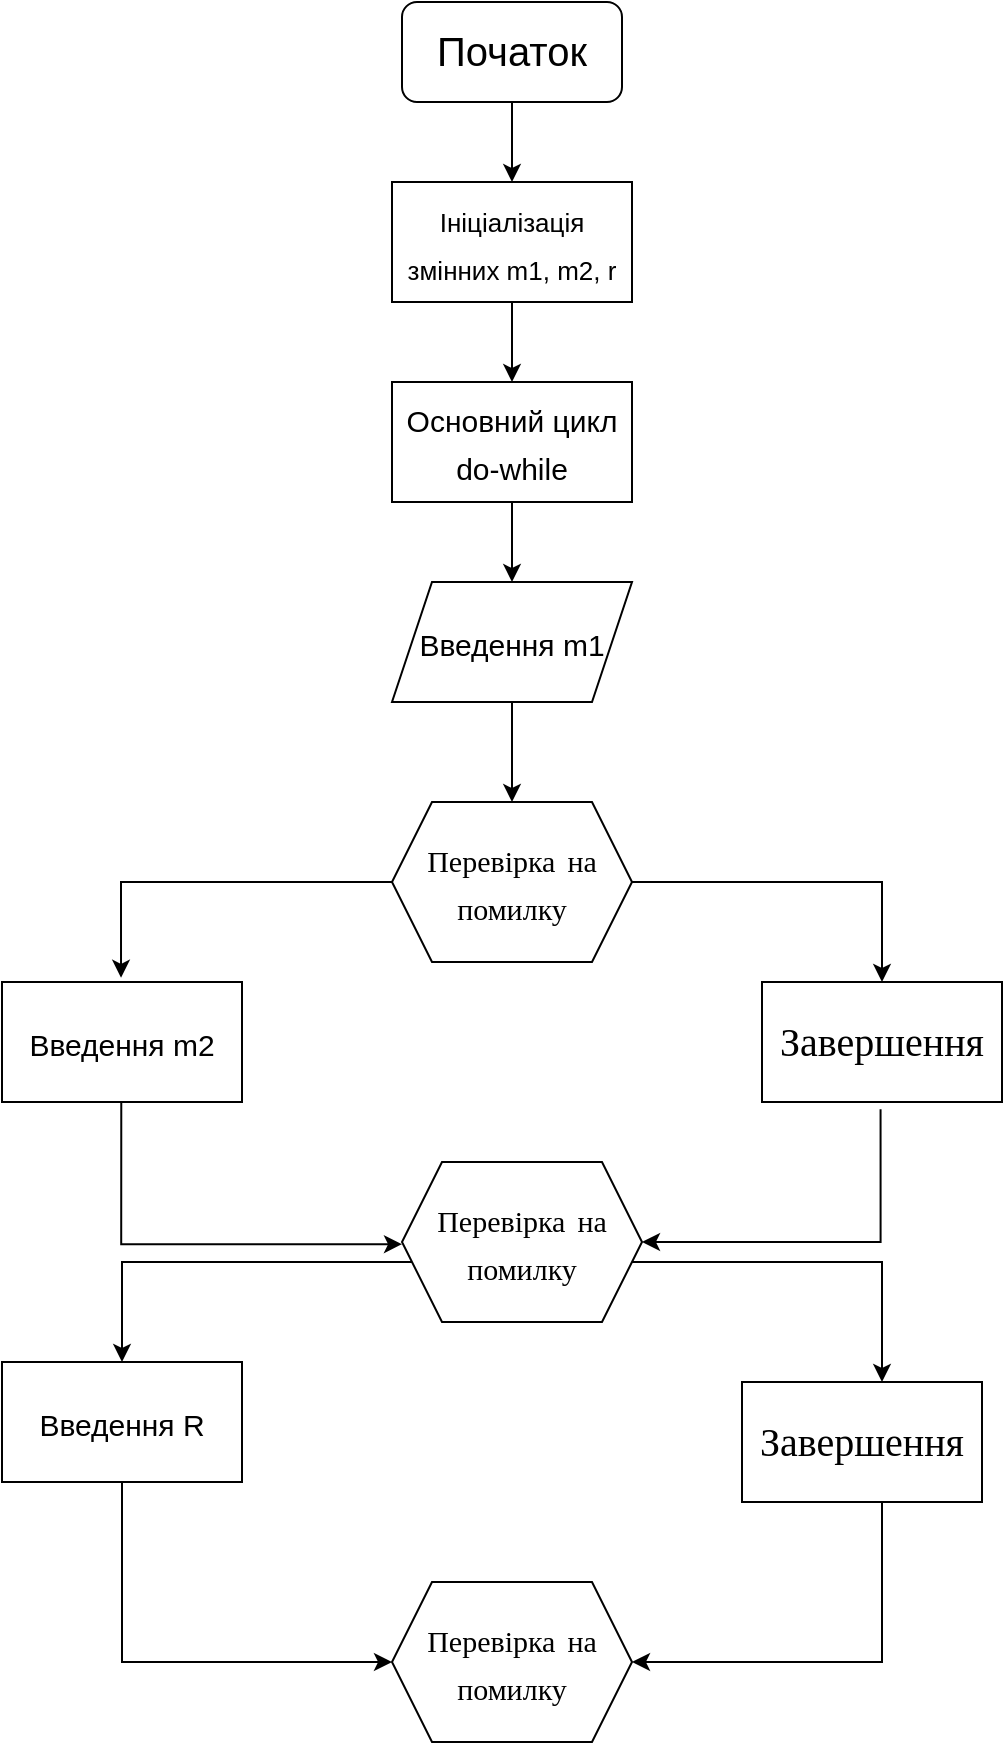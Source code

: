 <mxfile version="21.8.0" type="github">
  <diagram id="C5RBs43oDa-KdzZeNtuy" name="Page-1">
    <mxGraphModel dx="1170" dy="1133" grid="1" gridSize="10" guides="1" tooltips="1" connect="1" arrows="1" fold="1" page="0" pageScale="1" pageWidth="827" pageHeight="1169" math="0" shadow="0">
      <root>
        <mxCell id="WIyWlLk6GJQsqaUBKTNV-0" />
        <mxCell id="WIyWlLk6GJQsqaUBKTNV-1" parent="WIyWlLk6GJQsqaUBKTNV-0" />
        <mxCell id="ciXfzytu2ipYOKKYLOWv-5" style="edgeStyle=orthogonalEdgeStyle;rounded=0;hachureGap=4;orthogonalLoop=1;jettySize=auto;html=1;fontFamily=Architects Daughter;fontSource=https%3A%2F%2Ffonts.googleapis.com%2Fcss%3Ffamily%3DArchitects%2BDaughter;fontSize=16;" edge="1" parent="WIyWlLk6GJQsqaUBKTNV-1" source="ciXfzytu2ipYOKKYLOWv-3" target="ciXfzytu2ipYOKKYLOWv-4">
          <mxGeometry relative="1" as="geometry" />
        </mxCell>
        <mxCell id="ciXfzytu2ipYOKKYLOWv-3" value="&lt;font face=&quot;Helvetica&quot;&gt;Початок&lt;/font&gt;" style="rounded=1;whiteSpace=wrap;html=1;hachureGap=4;fontFamily=Architects Daughter;fontSource=https%3A%2F%2Ffonts.googleapis.com%2Fcss%3Ffamily%3DArchitects%2BDaughter;fontSize=20;" vertex="1" parent="WIyWlLk6GJQsqaUBKTNV-1">
          <mxGeometry x="380" y="-40" width="110" height="50" as="geometry" />
        </mxCell>
        <mxCell id="ciXfzytu2ipYOKKYLOWv-7" style="edgeStyle=orthogonalEdgeStyle;rounded=0;hachureGap=4;orthogonalLoop=1;jettySize=auto;html=1;fontFamily=Architects Daughter;fontSource=https%3A%2F%2Ffonts.googleapis.com%2Fcss%3Ffamily%3DArchitects%2BDaughter;fontSize=16;" edge="1" parent="WIyWlLk6GJQsqaUBKTNV-1" source="ciXfzytu2ipYOKKYLOWv-4" target="ciXfzytu2ipYOKKYLOWv-6">
          <mxGeometry relative="1" as="geometry" />
        </mxCell>
        <mxCell id="ciXfzytu2ipYOKKYLOWv-4" value="&lt;font style=&quot;font-size: 13px;&quot; face=&quot;Helvetica&quot;&gt;Ініціалізація змінних m1, m2, r&lt;/font&gt;" style="rounded=0;whiteSpace=wrap;html=1;hachureGap=4;fontFamily=Architects Daughter;fontSource=https%3A%2F%2Ffonts.googleapis.com%2Fcss%3Ffamily%3DArchitects%2BDaughter;fontSize=20;" vertex="1" parent="WIyWlLk6GJQsqaUBKTNV-1">
          <mxGeometry x="375" y="50" width="120" height="60" as="geometry" />
        </mxCell>
        <mxCell id="ciXfzytu2ipYOKKYLOWv-10" style="edgeStyle=orthogonalEdgeStyle;rounded=0;hachureGap=4;orthogonalLoop=1;jettySize=auto;html=1;fontFamily=Architects Daughter;fontSource=https%3A%2F%2Ffonts.googleapis.com%2Fcss%3Ffamily%3DArchitects%2BDaughter;fontSize=16;" edge="1" parent="WIyWlLk6GJQsqaUBKTNV-1" source="ciXfzytu2ipYOKKYLOWv-6" target="ciXfzytu2ipYOKKYLOWv-8">
          <mxGeometry relative="1" as="geometry" />
        </mxCell>
        <mxCell id="ciXfzytu2ipYOKKYLOWv-6" value="&lt;font face=&quot;Helvetica&quot; style=&quot;font-size: 15px;&quot;&gt;Основний цикл do-while&lt;/font&gt;" style="rounded=0;whiteSpace=wrap;html=1;hachureGap=4;fontFamily=Architects Daughter;fontSource=https%3A%2F%2Ffonts.googleapis.com%2Fcss%3Ffamily%3DArchitects%2BDaughter;fontSize=20;" vertex="1" parent="WIyWlLk6GJQsqaUBKTNV-1">
          <mxGeometry x="375" y="150" width="120" height="60" as="geometry" />
        </mxCell>
        <mxCell id="ciXfzytu2ipYOKKYLOWv-15" style="edgeStyle=orthogonalEdgeStyle;rounded=0;hachureGap=4;orthogonalLoop=1;jettySize=auto;html=1;fontFamily=Architects Daughter;fontSource=https%3A%2F%2Ffonts.googleapis.com%2Fcss%3Ffamily%3DArchitects%2BDaughter;fontSize=16;" edge="1" parent="WIyWlLk6GJQsqaUBKTNV-1" source="ciXfzytu2ipYOKKYLOWv-8" target="ciXfzytu2ipYOKKYLOWv-13">
          <mxGeometry relative="1" as="geometry" />
        </mxCell>
        <mxCell id="ciXfzytu2ipYOKKYLOWv-8" value="&lt;font face=&quot;Helvetica&quot; style=&quot;font-size: 15px;&quot;&gt;Введення m1&lt;/font&gt;" style="shape=parallelogram;perimeter=parallelogramPerimeter;whiteSpace=wrap;html=1;fixedSize=1;hachureGap=4;fontFamily=Architects Daughter;fontSource=https%3A%2F%2Ffonts.googleapis.com%2Fcss%3Ffamily%3DArchitects%2BDaughter;fontSize=20;" vertex="1" parent="WIyWlLk6GJQsqaUBKTNV-1">
          <mxGeometry x="375" y="250" width="120" height="60" as="geometry" />
        </mxCell>
        <mxCell id="ciXfzytu2ipYOKKYLOWv-29" style="edgeStyle=orthogonalEdgeStyle;rounded=0;hachureGap=4;orthogonalLoop=1;jettySize=auto;html=1;entryX=0.5;entryY=0;entryDx=0;entryDy=0;fontFamily=Architects Daughter;fontSource=https%3A%2F%2Ffonts.googleapis.com%2Fcss%3Ffamily%3DArchitects%2BDaughter;fontSize=16;" edge="1" parent="WIyWlLk6GJQsqaUBKTNV-1" source="ciXfzytu2ipYOKKYLOWv-13" target="ciXfzytu2ipYOKKYLOWv-28">
          <mxGeometry relative="1" as="geometry" />
        </mxCell>
        <mxCell id="ciXfzytu2ipYOKKYLOWv-13" value="&lt;font style=&quot;font-size: 15px;&quot;&gt;Перевірка на помилку&lt;/font&gt;" style="shape=hexagon;perimeter=hexagonPerimeter2;whiteSpace=wrap;html=1;fixedSize=1;hachureGap=4;fontFamily=Architects Daughter;fontSource=https%3A%2F%2Ffonts.googleapis.com%2Fcss%3Ffamily%3DArchitects%2BDaughter;fontSize=20;" vertex="1" parent="WIyWlLk6GJQsqaUBKTNV-1">
          <mxGeometry x="375" y="360" width="120" height="80" as="geometry" />
        </mxCell>
        <mxCell id="ciXfzytu2ipYOKKYLOWv-28" value="Завершення" style="rounded=0;whiteSpace=wrap;html=1;hachureGap=4;fontFamily=Architects Daughter;fontSource=https%3A%2F%2Ffonts.googleapis.com%2Fcss%3Ffamily%3DArchitects%2BDaughter;fontSize=20;" vertex="1" parent="WIyWlLk6GJQsqaUBKTNV-1">
          <mxGeometry x="560" y="450" width="120" height="60" as="geometry" />
        </mxCell>
        <mxCell id="ciXfzytu2ipYOKKYLOWv-30" value="&lt;font style=&quot;font-size: 15px;&quot; face=&quot;Helvetica&quot;&gt;Введення m2&lt;/font&gt;" style="rounded=0;whiteSpace=wrap;html=1;hachureGap=4;fontFamily=Architects Daughter;fontSource=https%3A%2F%2Ffonts.googleapis.com%2Fcss%3Ffamily%3DArchitects%2BDaughter;fontSize=20;" vertex="1" parent="WIyWlLk6GJQsqaUBKTNV-1">
          <mxGeometry x="180" y="450" width="120" height="60" as="geometry" />
        </mxCell>
        <mxCell id="ciXfzytu2ipYOKKYLOWv-33" style="edgeStyle=orthogonalEdgeStyle;rounded=0;hachureGap=4;orthogonalLoop=1;jettySize=auto;html=1;entryX=0.496;entryY=-0.035;entryDx=0;entryDy=0;entryPerimeter=0;fontFamily=Architects Daughter;fontSource=https%3A%2F%2Ffonts.googleapis.com%2Fcss%3Ffamily%3DArchitects%2BDaughter;fontSize=16;" edge="1" parent="WIyWlLk6GJQsqaUBKTNV-1" source="ciXfzytu2ipYOKKYLOWv-13" target="ciXfzytu2ipYOKKYLOWv-30">
          <mxGeometry relative="1" as="geometry" />
        </mxCell>
        <mxCell id="ciXfzytu2ipYOKKYLOWv-36" style="edgeStyle=orthogonalEdgeStyle;rounded=0;hachureGap=4;orthogonalLoop=1;jettySize=auto;html=1;entryX=0.003;entryY=0.685;entryDx=0;entryDy=0;entryPerimeter=0;fontFamily=Architects Daughter;fontSource=https%3A%2F%2Ffonts.googleapis.com%2Fcss%3Ffamily%3DArchitects%2BDaughter;fontSize=16;" edge="1" parent="WIyWlLk6GJQsqaUBKTNV-1">
          <mxGeometry relative="1" as="geometry">
            <mxPoint x="239.64" y="510" as="sourcePoint" />
            <mxPoint x="380.0" y="581.1" as="targetPoint" />
            <Array as="points">
              <mxPoint x="239.64" y="581" />
            </Array>
          </mxGeometry>
        </mxCell>
        <mxCell id="ciXfzytu2ipYOKKYLOWv-63" style="edgeStyle=orthogonalEdgeStyle;rounded=0;hachureGap=4;orthogonalLoop=1;jettySize=auto;html=1;entryX=1;entryY=0.5;entryDx=0;entryDy=0;fontFamily=Architects Daughter;fontSource=https%3A%2F%2Ffonts.googleapis.com%2Fcss%3Ffamily%3DArchitects%2BDaughter;fontSize=16;" edge="1" parent="WIyWlLk6GJQsqaUBKTNV-1" source="ciXfzytu2ipYOKKYLOWv-39" target="ciXfzytu2ipYOKKYLOWv-61">
          <mxGeometry relative="1" as="geometry">
            <Array as="points">
              <mxPoint x="620" y="790" />
            </Array>
          </mxGeometry>
        </mxCell>
        <mxCell id="ciXfzytu2ipYOKKYLOWv-39" value="Завершення" style="rounded=0;whiteSpace=wrap;html=1;hachureGap=4;fontFamily=Architects Daughter;fontSource=https%3A%2F%2Ffonts.googleapis.com%2Fcss%3Ffamily%3DArchitects%2BDaughter;fontSize=20;" vertex="1" parent="WIyWlLk6GJQsqaUBKTNV-1">
          <mxGeometry x="550" y="650" width="120" height="60" as="geometry" />
        </mxCell>
        <mxCell id="ciXfzytu2ipYOKKYLOWv-62" style="edgeStyle=orthogonalEdgeStyle;rounded=0;hachureGap=4;orthogonalLoop=1;jettySize=auto;html=1;entryX=0;entryY=0.5;entryDx=0;entryDy=0;fontFamily=Architects Daughter;fontSource=https%3A%2F%2Ffonts.googleapis.com%2Fcss%3Ffamily%3DArchitects%2BDaughter;fontSize=16;" edge="1" parent="WIyWlLk6GJQsqaUBKTNV-1" source="ciXfzytu2ipYOKKYLOWv-40" target="ciXfzytu2ipYOKKYLOWv-61">
          <mxGeometry relative="1" as="geometry">
            <Array as="points">
              <mxPoint x="240" y="790" />
            </Array>
          </mxGeometry>
        </mxCell>
        <mxCell id="ciXfzytu2ipYOKKYLOWv-40" value="&lt;font style=&quot;font-size: 15px;&quot; face=&quot;Helvetica&quot;&gt;Введення R&lt;/font&gt;" style="rounded=0;whiteSpace=wrap;html=1;hachureGap=4;fontFamily=Architects Daughter;fontSource=https%3A%2F%2Ffonts.googleapis.com%2Fcss%3Ffamily%3DArchitects%2BDaughter;fontSize=20;" vertex="1" parent="WIyWlLk6GJQsqaUBKTNV-1">
          <mxGeometry x="180" y="640" width="120" height="60" as="geometry" />
        </mxCell>
        <mxCell id="ciXfzytu2ipYOKKYLOWv-53" style="edgeStyle=orthogonalEdgeStyle;rounded=0;hachureGap=4;orthogonalLoop=1;jettySize=auto;html=1;fontFamily=Architects Daughter;fontSource=https%3A%2F%2Ffonts.googleapis.com%2Fcss%3Ffamily%3DArchitects%2BDaughter;fontSize=16;" edge="1" parent="WIyWlLk6GJQsqaUBKTNV-1" source="ciXfzytu2ipYOKKYLOWv-52">
          <mxGeometry relative="1" as="geometry">
            <mxPoint x="240" y="640" as="targetPoint" />
            <Array as="points">
              <mxPoint x="240" y="590" />
            </Array>
          </mxGeometry>
        </mxCell>
        <mxCell id="ciXfzytu2ipYOKKYLOWv-54" style="edgeStyle=orthogonalEdgeStyle;rounded=0;hachureGap=4;orthogonalLoop=1;jettySize=auto;html=1;fontFamily=Architects Daughter;fontSource=https%3A%2F%2Ffonts.googleapis.com%2Fcss%3Ffamily%3DArchitects%2BDaughter;fontSize=16;" edge="1" parent="WIyWlLk6GJQsqaUBKTNV-1" source="ciXfzytu2ipYOKKYLOWv-52">
          <mxGeometry relative="1" as="geometry">
            <mxPoint x="620" y="650" as="targetPoint" />
            <Array as="points">
              <mxPoint x="620" y="590" />
            </Array>
          </mxGeometry>
        </mxCell>
        <mxCell id="ciXfzytu2ipYOKKYLOWv-52" value="&lt;font style=&quot;font-size: 15px;&quot;&gt;Перевірка на помилку&lt;/font&gt;" style="shape=hexagon;perimeter=hexagonPerimeter2;whiteSpace=wrap;html=1;fixedSize=1;hachureGap=4;fontFamily=Architects Daughter;fontSource=https%3A%2F%2Ffonts.googleapis.com%2Fcss%3Ffamily%3DArchitects%2BDaughter;fontSize=20;" vertex="1" parent="WIyWlLk6GJQsqaUBKTNV-1">
          <mxGeometry x="380" y="540" width="120" height="80" as="geometry" />
        </mxCell>
        <mxCell id="ciXfzytu2ipYOKKYLOWv-60" style="edgeStyle=orthogonalEdgeStyle;rounded=0;hachureGap=4;orthogonalLoop=1;jettySize=auto;html=1;entryX=1;entryY=0.625;entryDx=0;entryDy=0;entryPerimeter=0;fontFamily=Architects Daughter;fontSource=https%3A%2F%2Ffonts.googleapis.com%2Fcss%3Ffamily%3DArchitects%2BDaughter;fontSize=16;exitX=0.494;exitY=1.061;exitDx=0;exitDy=0;exitPerimeter=0;" edge="1" parent="WIyWlLk6GJQsqaUBKTNV-1" source="ciXfzytu2ipYOKKYLOWv-28">
          <mxGeometry relative="1" as="geometry">
            <mxPoint x="620" y="520" as="sourcePoint" />
            <mxPoint x="500" y="580" as="targetPoint" />
            <Array as="points">
              <mxPoint x="619" y="580" />
            </Array>
          </mxGeometry>
        </mxCell>
        <mxCell id="ciXfzytu2ipYOKKYLOWv-61" value="&lt;font style=&quot;font-size: 15px;&quot;&gt;Перевірка на помилку&lt;/font&gt;" style="shape=hexagon;perimeter=hexagonPerimeter2;whiteSpace=wrap;html=1;fixedSize=1;hachureGap=4;fontFamily=Architects Daughter;fontSource=https%3A%2F%2Ffonts.googleapis.com%2Fcss%3Ffamily%3DArchitects%2BDaughter;fontSize=20;" vertex="1" parent="WIyWlLk6GJQsqaUBKTNV-1">
          <mxGeometry x="375" y="750" width="120" height="80" as="geometry" />
        </mxCell>
      </root>
    </mxGraphModel>
  </diagram>
</mxfile>
